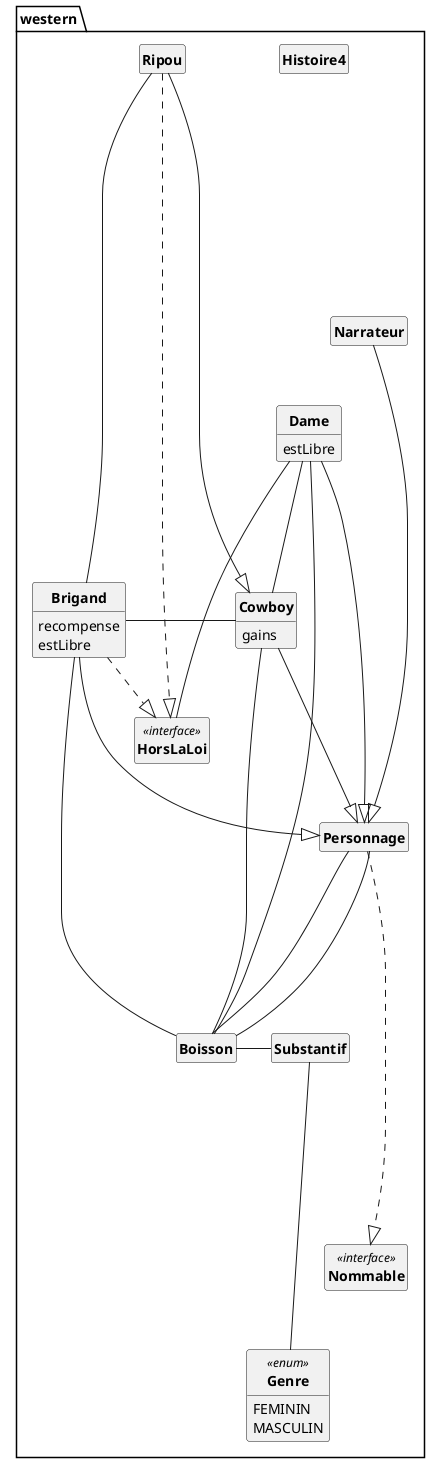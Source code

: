 @startuml
'https://plantuml.com/class-diagram
skinparam style strictuml
skinparam classAttributeIconSize 0
skinparam classFontStyle Bold

hide empty members


package western{

class Boisson{

}
class Brigand{
	recompense
	estLibre

}
class Cowboy{
	gains

}
class Dame{
	estLibre

}
class Genre <<enum>>{
	FEMININ
	MASCULIN

}
class Histoire4{

}
class HorsLaLoi <<interface>>{

}
class Narrateur{

}
class Nommable <<interface>>{

}
class Personnage{

}
class Ripou{

}
class Substantif{

}
Boisson-Substantif
Brigand-|>Personnage
Brigand..|>HorsLaLoi
Brigand-Cowboy
Brigand--Boisson
Cowboy---|>Personnage
Cowboy--Boisson
Dame----|>Personnage
Dame---Cowboy
Dame---HorsLaLoi
Dame---Boisson
Narrateur------|>Personnage
Personnage.......|>Nommable
Personnage----Boisson
Personnage----Boisson
Ripou--------|>Cowboy
Ripou.........|>HorsLaLoi
Ripou-----Brigand
Substantif-----Genre
@enduml